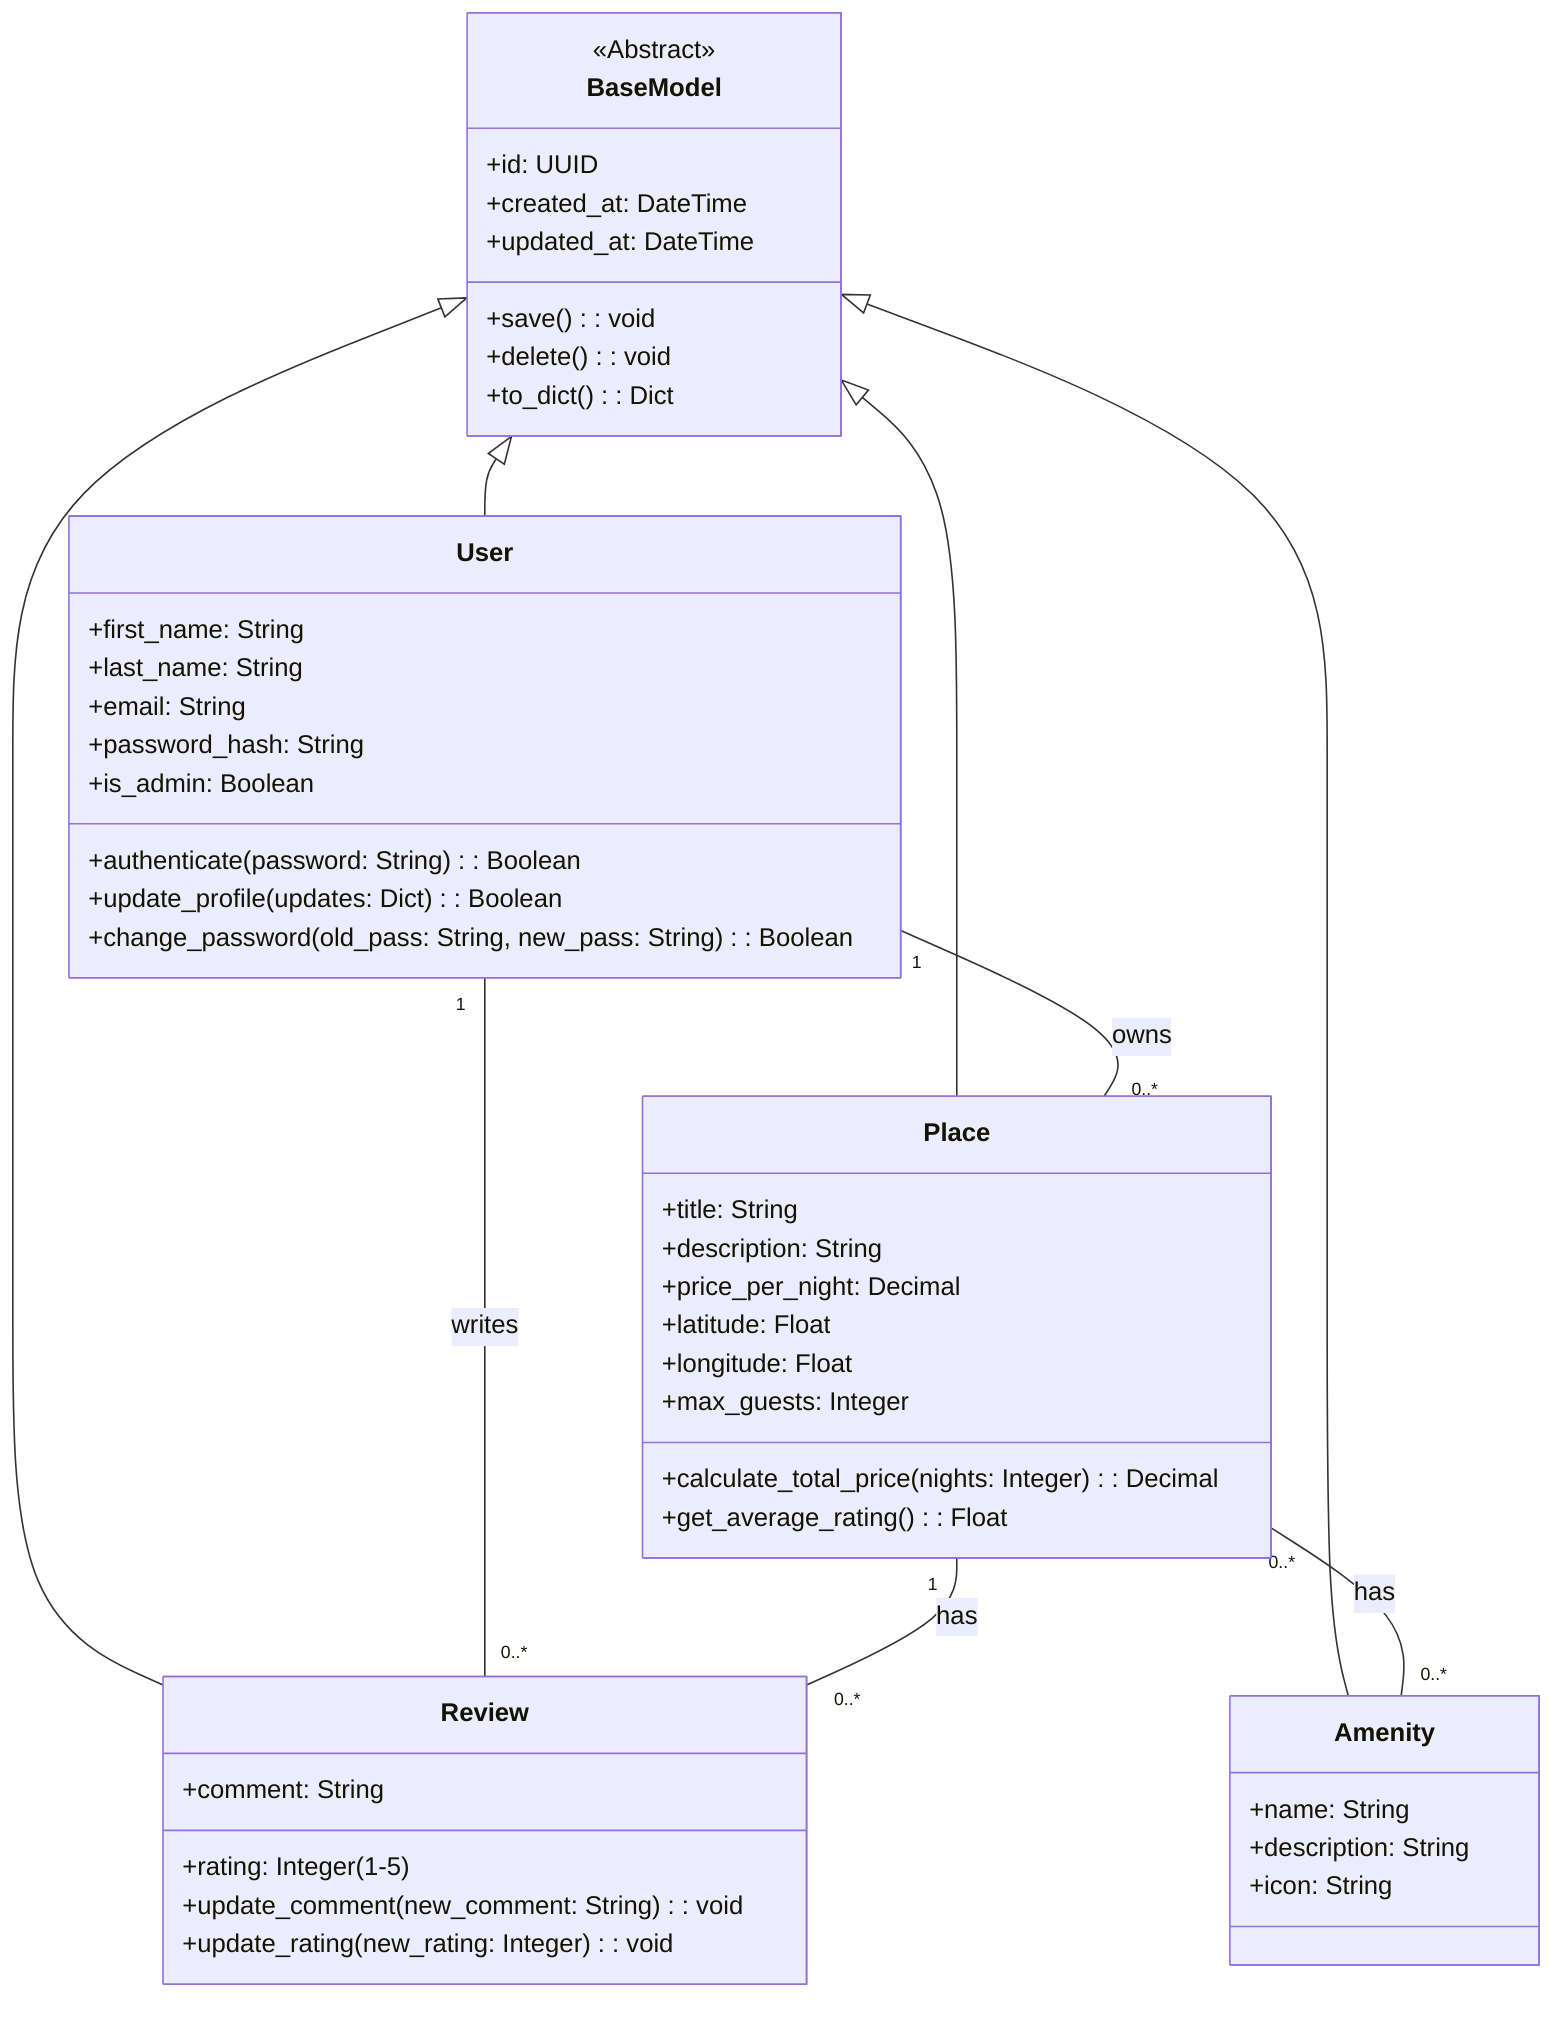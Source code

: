 classDiagram
    class BaseModel {
        <<Abstract>>
        +id: UUID
        +created_at: DateTime
        +updated_at: DateTime
        +save(): void
        +delete(): void
        +to_dict(): Dict
    }

    class User {
        +first_name: String
        +last_name: String
        +email: String
        +password_hash: String
        +is_admin: Boolean
        +authenticate(password: String): Boolean
        +update_profile(updates: Dict): Boolean
        +change_password(old_pass: String, new_pass: String): Boolean
    }

    class Place {
        +title: String
        +description: String
        +price_per_night: Decimal
        +latitude: Float
        +longitude: Float
        +max_guests: Integer
        +calculate_total_price(nights: Integer): Decimal
        +get_average_rating(): Float
    }

    class Review {
        +rating: Integer (1-5)
        +comment: String
        +update_comment(new_comment: String): void
        +update_rating(new_rating: Integer): void
    }

    class Amenity {
        +name: String
        +description: String
        +icon: String
    }

    BaseModel <|-- User
    BaseModel <|-- Place
    BaseModel <|-- Review
    BaseModel <|-- Amenity

    User "1" -- "0..*" Place : owns
    User "1" -- "0..*" Review : writes
    Place "1" -- "0..*" Review : has
    Place "0..*" -- "0..*" Amenity : has